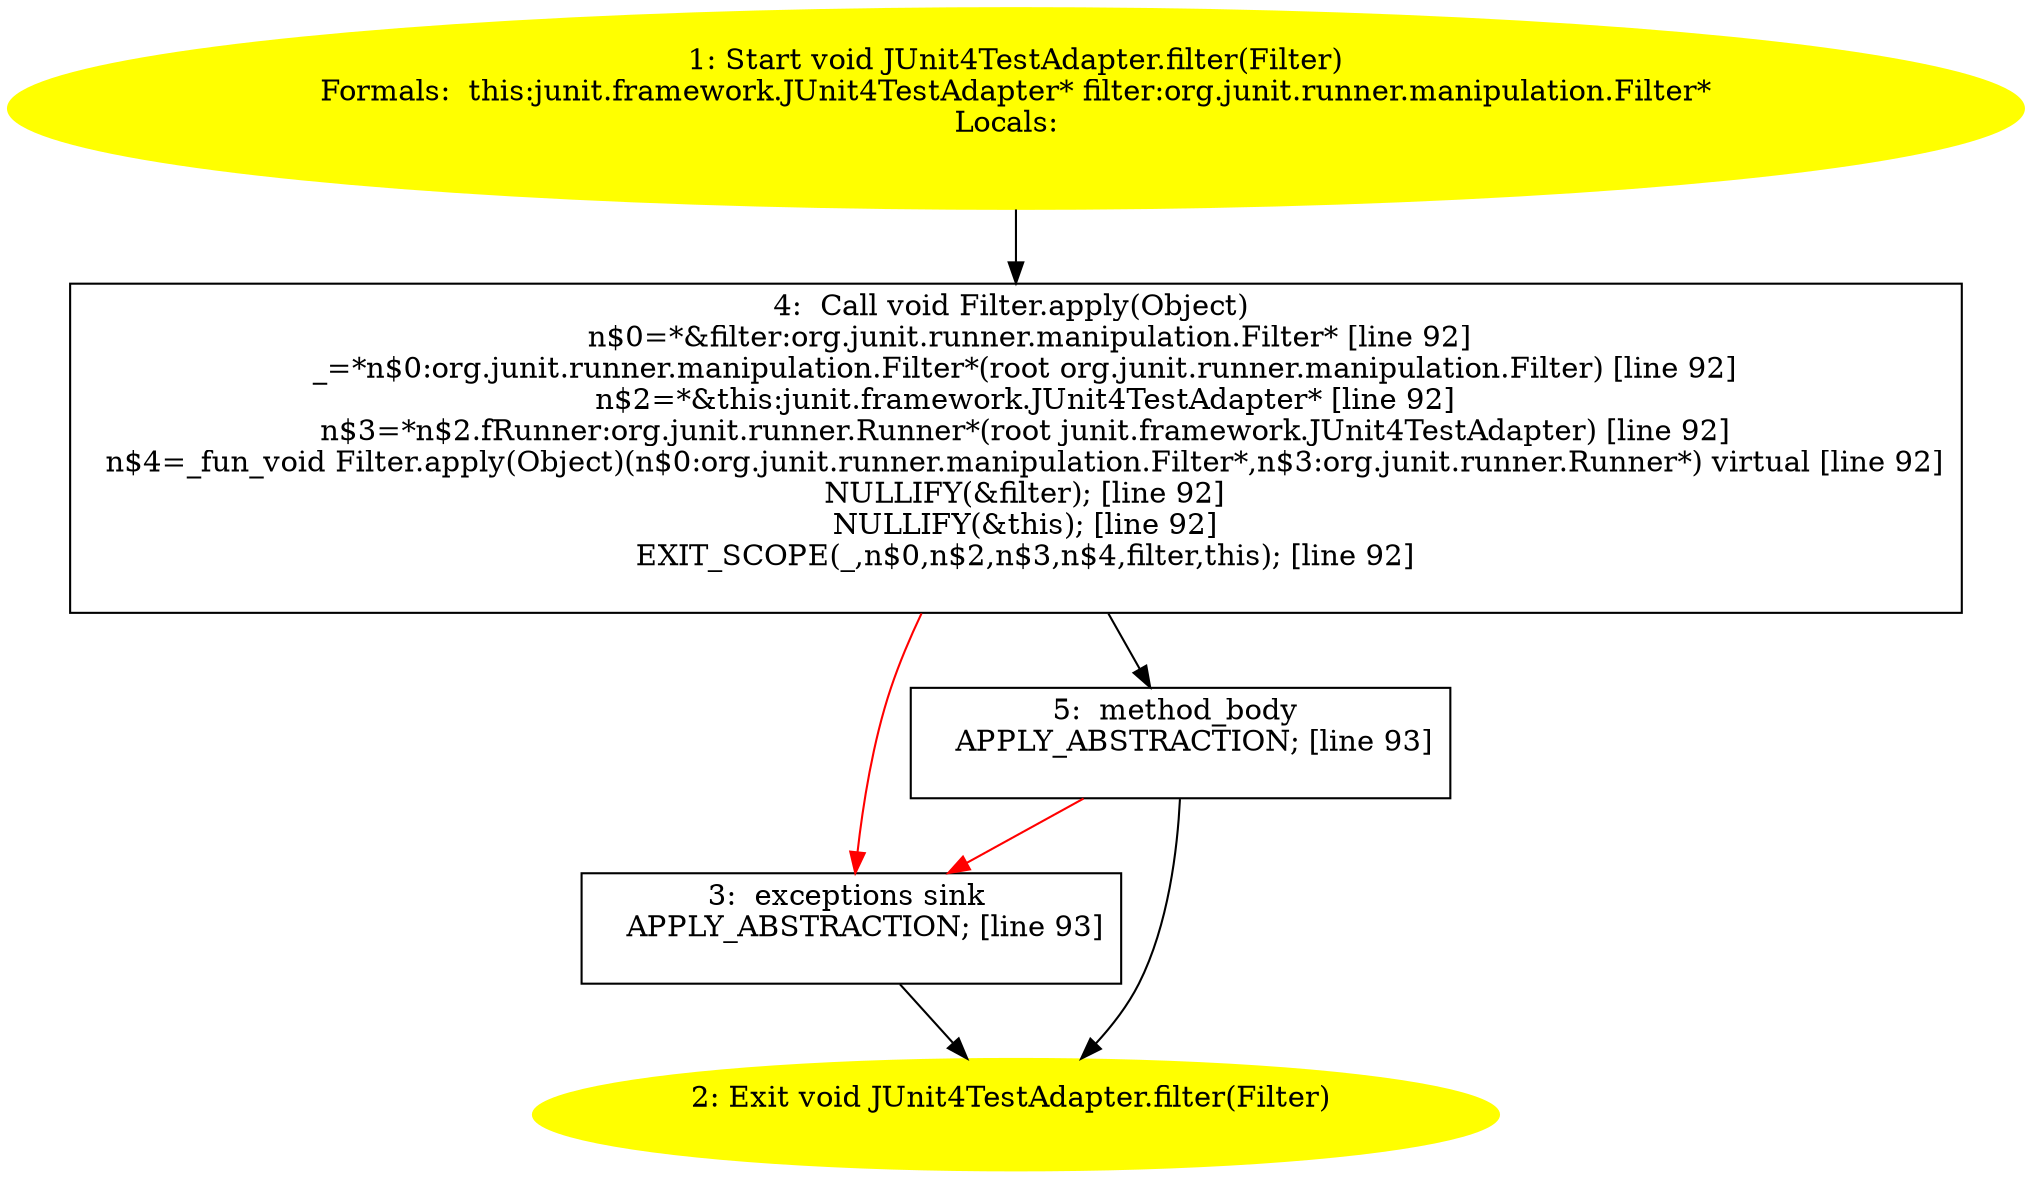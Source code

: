 /* @generated */
digraph cfg {
"junit.framework.JUnit4TestAdapter.filter(org.junit.runner.manipulation.Filter):void.f3ce8a29655f61b25a1fcc0d1e0c2ea4_1" [label="1: Start void JUnit4TestAdapter.filter(Filter)\nFormals:  this:junit.framework.JUnit4TestAdapter* filter:org.junit.runner.manipulation.Filter*\nLocals:  \n  " color=yellow style=filled]
	

	 "junit.framework.JUnit4TestAdapter.filter(org.junit.runner.manipulation.Filter):void.f3ce8a29655f61b25a1fcc0d1e0c2ea4_1" -> "junit.framework.JUnit4TestAdapter.filter(org.junit.runner.manipulation.Filter):void.f3ce8a29655f61b25a1fcc0d1e0c2ea4_4" ;
"junit.framework.JUnit4TestAdapter.filter(org.junit.runner.manipulation.Filter):void.f3ce8a29655f61b25a1fcc0d1e0c2ea4_2" [label="2: Exit void JUnit4TestAdapter.filter(Filter) \n  " color=yellow style=filled]
	

"junit.framework.JUnit4TestAdapter.filter(org.junit.runner.manipulation.Filter):void.f3ce8a29655f61b25a1fcc0d1e0c2ea4_3" [label="3:  exceptions sink \n   APPLY_ABSTRACTION; [line 93]\n " shape="box"]
	

	 "junit.framework.JUnit4TestAdapter.filter(org.junit.runner.manipulation.Filter):void.f3ce8a29655f61b25a1fcc0d1e0c2ea4_3" -> "junit.framework.JUnit4TestAdapter.filter(org.junit.runner.manipulation.Filter):void.f3ce8a29655f61b25a1fcc0d1e0c2ea4_2" ;
"junit.framework.JUnit4TestAdapter.filter(org.junit.runner.manipulation.Filter):void.f3ce8a29655f61b25a1fcc0d1e0c2ea4_4" [label="4:  Call void Filter.apply(Object) \n   n$0=*&filter:org.junit.runner.manipulation.Filter* [line 92]\n  _=*n$0:org.junit.runner.manipulation.Filter*(root org.junit.runner.manipulation.Filter) [line 92]\n  n$2=*&this:junit.framework.JUnit4TestAdapter* [line 92]\n  n$3=*n$2.fRunner:org.junit.runner.Runner*(root junit.framework.JUnit4TestAdapter) [line 92]\n  n$4=_fun_void Filter.apply(Object)(n$0:org.junit.runner.manipulation.Filter*,n$3:org.junit.runner.Runner*) virtual [line 92]\n  NULLIFY(&filter); [line 92]\n  NULLIFY(&this); [line 92]\n  EXIT_SCOPE(_,n$0,n$2,n$3,n$4,filter,this); [line 92]\n " shape="box"]
	

	 "junit.framework.JUnit4TestAdapter.filter(org.junit.runner.manipulation.Filter):void.f3ce8a29655f61b25a1fcc0d1e0c2ea4_4" -> "junit.framework.JUnit4TestAdapter.filter(org.junit.runner.manipulation.Filter):void.f3ce8a29655f61b25a1fcc0d1e0c2ea4_5" ;
	 "junit.framework.JUnit4TestAdapter.filter(org.junit.runner.manipulation.Filter):void.f3ce8a29655f61b25a1fcc0d1e0c2ea4_4" -> "junit.framework.JUnit4TestAdapter.filter(org.junit.runner.manipulation.Filter):void.f3ce8a29655f61b25a1fcc0d1e0c2ea4_3" [color="red" ];
"junit.framework.JUnit4TestAdapter.filter(org.junit.runner.manipulation.Filter):void.f3ce8a29655f61b25a1fcc0d1e0c2ea4_5" [label="5:  method_body \n   APPLY_ABSTRACTION; [line 93]\n " shape="box"]
	

	 "junit.framework.JUnit4TestAdapter.filter(org.junit.runner.manipulation.Filter):void.f3ce8a29655f61b25a1fcc0d1e0c2ea4_5" -> "junit.framework.JUnit4TestAdapter.filter(org.junit.runner.manipulation.Filter):void.f3ce8a29655f61b25a1fcc0d1e0c2ea4_2" ;
	 "junit.framework.JUnit4TestAdapter.filter(org.junit.runner.manipulation.Filter):void.f3ce8a29655f61b25a1fcc0d1e0c2ea4_5" -> "junit.framework.JUnit4TestAdapter.filter(org.junit.runner.manipulation.Filter):void.f3ce8a29655f61b25a1fcc0d1e0c2ea4_3" [color="red" ];
}
